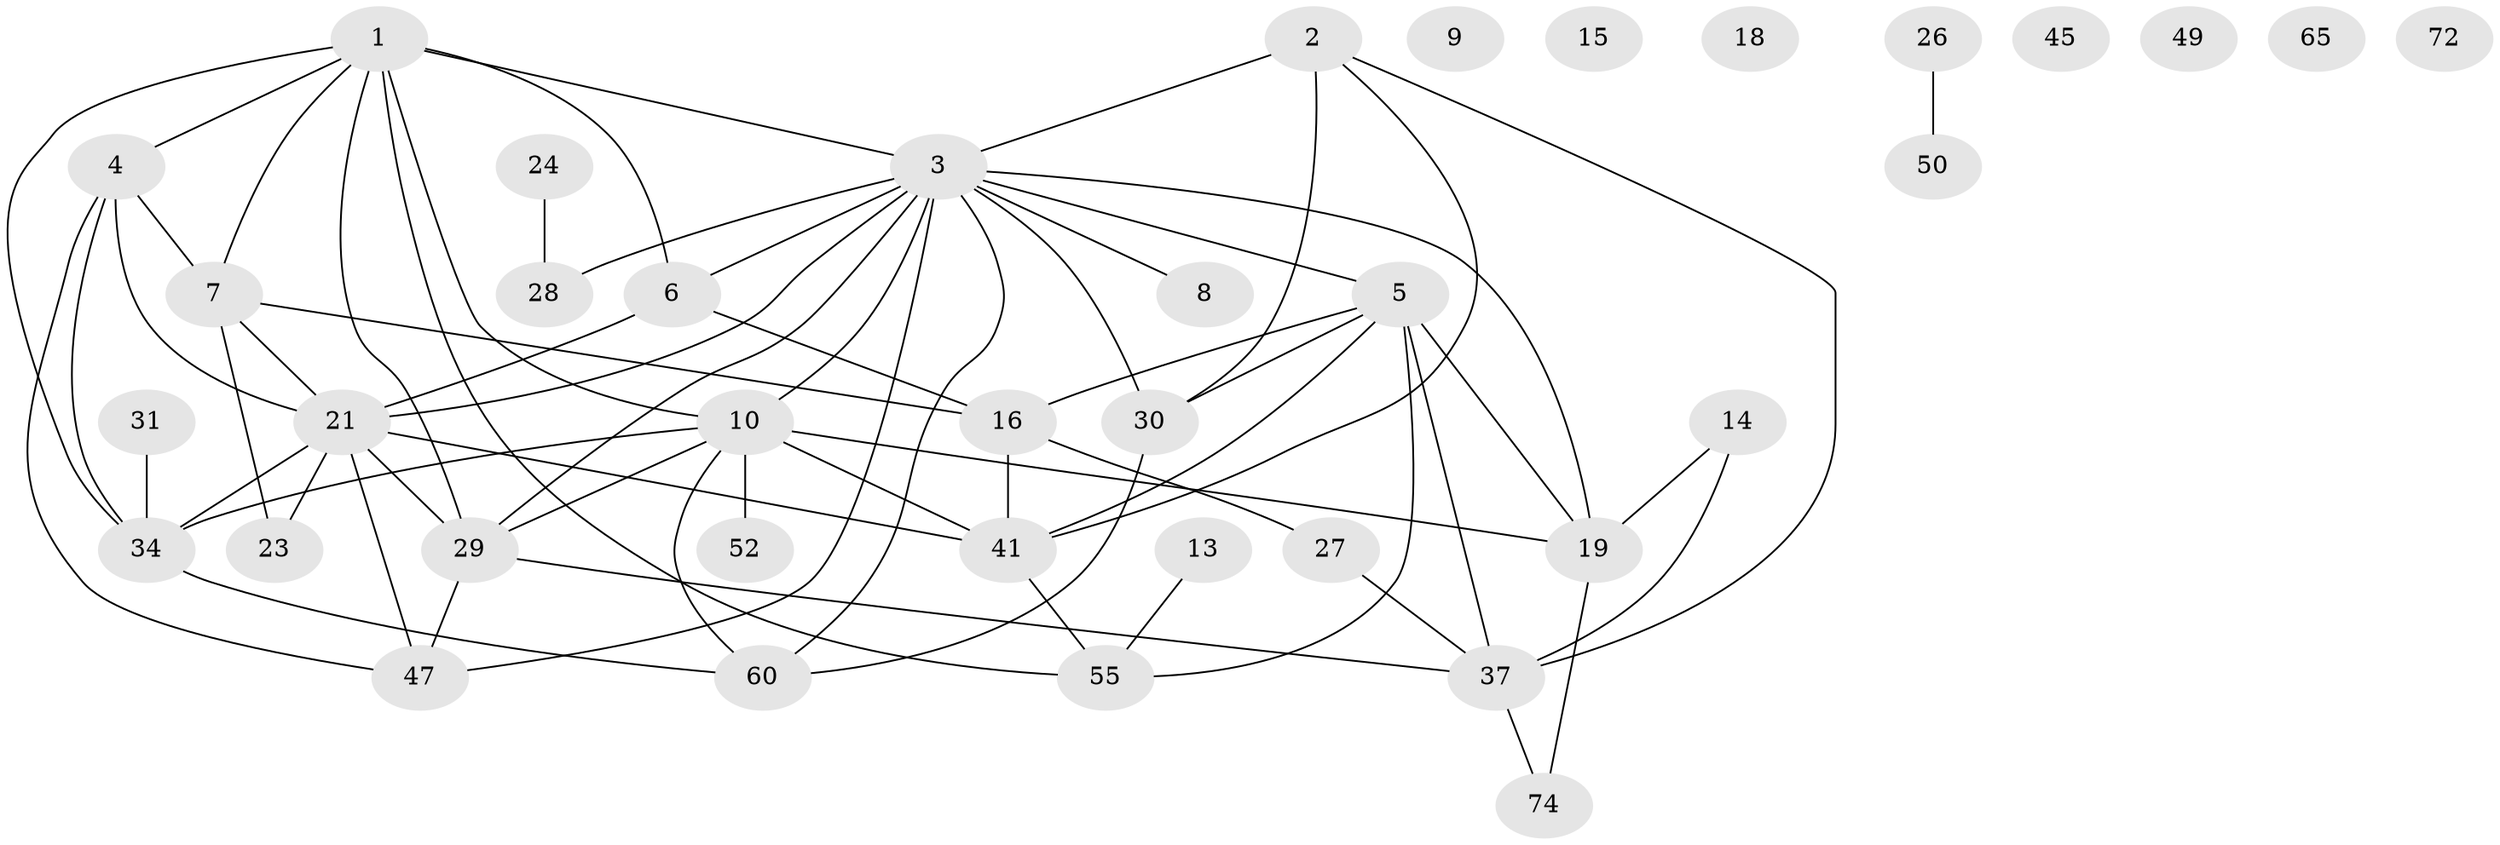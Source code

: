 // original degree distribution, {4: 0.22077922077922077, 5: 0.05194805194805195, 3: 0.18181818181818182, 6: 0.05194805194805195, 2: 0.23376623376623376, 1: 0.12987012987012986, 0: 0.09090909090909091, 7: 0.025974025974025976, 8: 0.012987012987012988}
// Generated by graph-tools (version 1.1) at 2025/13/03/09/25 04:13:10]
// undirected, 38 vertices, 65 edges
graph export_dot {
graph [start="1"]
  node [color=gray90,style=filled];
  1 [super="+35+51+25"];
  2;
  3 [super="+22"];
  4 [super="+44+39"];
  5 [super="+33"];
  6 [super="+17+38"];
  7 [super="+53"];
  8;
  9;
  10 [super="+36+11"];
  13;
  14 [super="+46"];
  15;
  16 [super="+73"];
  18;
  19;
  21 [super="+48+66+54+57"];
  23;
  24;
  26;
  27;
  28;
  29 [super="+42"];
  30;
  31;
  34 [super="+75"];
  37;
  41 [super="+63+70+43"];
  45;
  47;
  49;
  50 [super="+64"];
  52;
  55;
  60 [super="+68"];
  65;
  72;
  74;
  1 -- 6 [weight=2];
  1 -- 55;
  1 -- 10;
  1 -- 29;
  1 -- 7;
  1 -- 3;
  1 -- 4;
  1 -- 34;
  2 -- 30;
  2 -- 37;
  2 -- 41;
  2 -- 3;
  3 -- 19;
  3 -- 21 [weight=2];
  3 -- 29;
  3 -- 60;
  3 -- 5;
  3 -- 6;
  3 -- 8;
  3 -- 47;
  3 -- 28;
  3 -- 30;
  3 -- 10;
  4 -- 7;
  4 -- 47;
  4 -- 21;
  4 -- 34;
  5 -- 19;
  5 -- 16;
  5 -- 37;
  5 -- 55;
  5 -- 30;
  5 -- 41;
  6 -- 21 [weight=2];
  6 -- 16;
  7 -- 16;
  7 -- 21;
  7 -- 23;
  10 -- 19;
  10 -- 34 [weight=2];
  10 -- 29;
  10 -- 52;
  10 -- 41;
  10 -- 60;
  13 -- 55;
  14 -- 19;
  14 -- 37;
  16 -- 27;
  16 -- 41;
  19 -- 74;
  21 -- 23 [weight=2];
  21 -- 47;
  21 -- 41;
  21 -- 34;
  21 -- 29;
  24 -- 28;
  26 -- 50;
  27 -- 37;
  29 -- 37;
  29 -- 47;
  30 -- 60;
  31 -- 34 [weight=2];
  34 -- 60;
  37 -- 74;
  41 -- 55;
}

